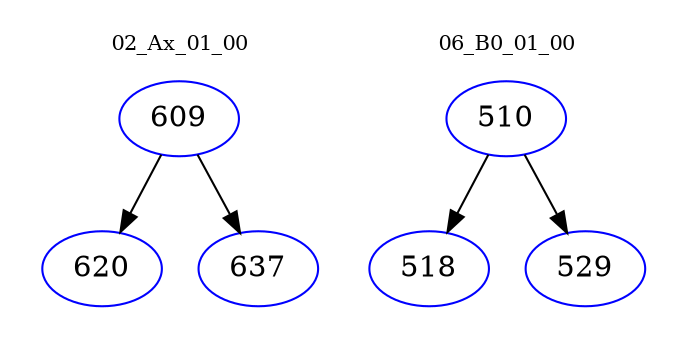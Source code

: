 digraph{
subgraph cluster_0 {
color = white
label = "02_Ax_01_00";
fontsize=10;
T0_609 [label="609", color="blue"]
T0_609 -> T0_620 [color="black"]
T0_620 [label="620", color="blue"]
T0_609 -> T0_637 [color="black"]
T0_637 [label="637", color="blue"]
}
subgraph cluster_1 {
color = white
label = "06_B0_01_00";
fontsize=10;
T1_510 [label="510", color="blue"]
T1_510 -> T1_518 [color="black"]
T1_518 [label="518", color="blue"]
T1_510 -> T1_529 [color="black"]
T1_529 [label="529", color="blue"]
}
}
